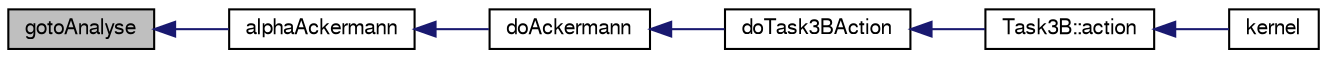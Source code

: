 digraph "gotoAnalyse"
{
  bgcolor="transparent";
  edge [fontname="FreeSans",fontsize="10",labelfontname="FreeSans",labelfontsize="10"];
  node [fontname="FreeSans",fontsize="10",shape=record];
  rankdir="LR";
  Node1 [label="gotoAnalyse",height=0.2,width=0.4,color="black", fillcolor="grey75", style="filled" fontcolor="black"];
  Node1 -> Node2 [dir="back",color="midnightblue",fontsize="10",style="solid",fontname="FreeSans"];
  Node2 [label="alphaAckermann",height=0.2,width=0.4,color="black",URL="$task3B_8cc.html#a14ee0807c6f73199cdce10829f021544"];
  Node2 -> Node3 [dir="back",color="midnightblue",fontsize="10",style="solid",fontname="FreeSans"];
  Node3 [label="doAckermann",height=0.2,width=0.4,color="black",URL="$task3B_8cc.html#aca93d1551a065652079d5ff2ae3b2539"];
  Node3 -> Node4 [dir="back",color="midnightblue",fontsize="10",style="solid",fontname="FreeSans"];
  Node4 [label="doTask3BAction",height=0.2,width=0.4,color="black",URL="$task3B_8cc.html#a5874bf2c7fd779b0760c4d5f16bb2d08"];
  Node4 -> Node5 [dir="back",color="midnightblue",fontsize="10",style="solid",fontname="FreeSans"];
  Node5 [label="Task3B::action",height=0.2,width=0.4,color="black",URL="$classTask3B.html#aa803f35a028d2dc338d20d69ab592f20",tooltip="prints the line"];
  Node5 -> Node6 [dir="back",color="midnightblue",fontsize="10",style="solid",fontname="FreeSans"];
  Node6 [label="kernel",height=0.2,width=0.4,color="black",URL="$main_8cc.html#a796315624c9bcf31fd673cb62e4b9819",tooltip="kernel entry point"];
}
